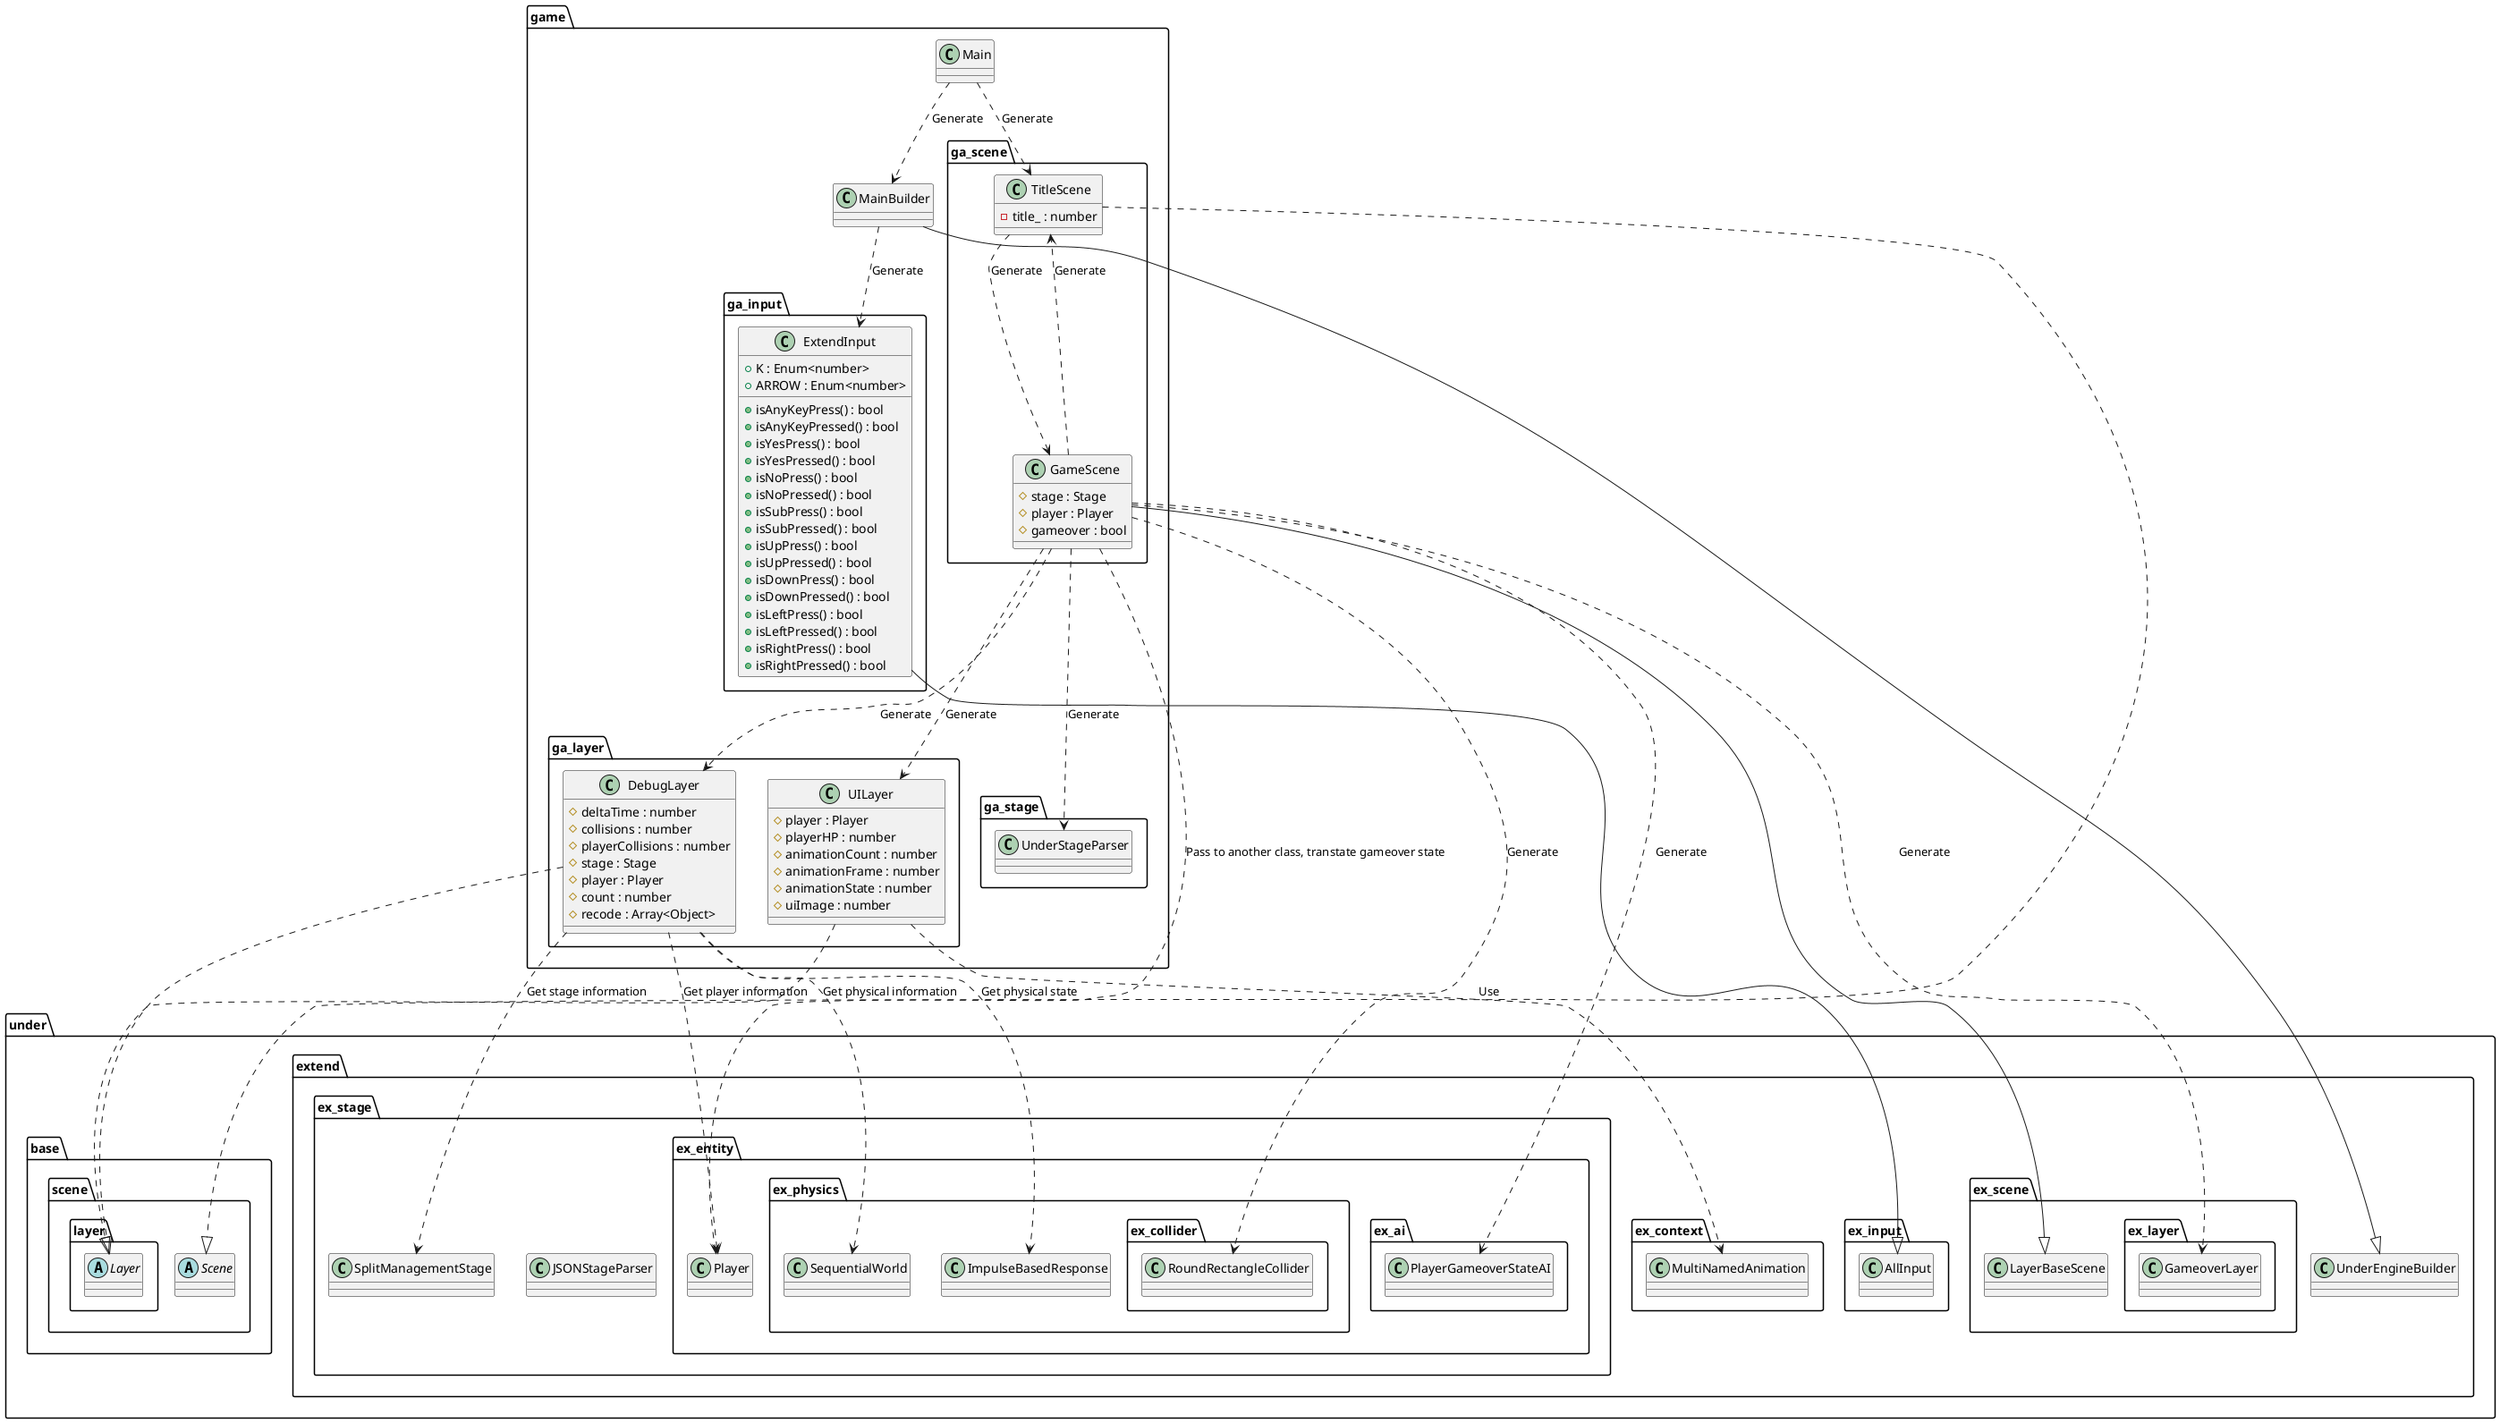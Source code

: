 @startuml GameBaseGame

package game {
    class Main
    class MainBuilder
    package ga_input {
        class ExtendInput {
            +K : Enum<number>
            +ARROW : Enum<number>
            +isAnyKeyPress() : bool
            +isAnyKeyPressed() : bool
            +isYesPress() : bool
            +isYesPressed() : bool
            +isNoPress() : bool
            +isNoPressed() : bool
            +isSubPress() : bool
            +isSubPressed() : bool
            +isUpPress() : bool
            +isUpPressed() : bool
            +isDownPress() : bool
            +isDownPressed() : bool
            +isLeftPress() : bool
            +isLeftPressed() : bool
            +isRightPress() : bool
            +isRightPressed() : bool
        }
    }
    package ga_layer {
        class DebugLayer {
            #deltaTime : number
            #collisions : number
            #playerCollisions : number
            #stage : Stage
            #player : Player
            #count : number
            #recode : Array<Object>
        }
        class UILayer {
            #player : Player
            #playerHP : number
            #animationCount : number
            #animationFrame : number
            #animationState : number
            #uiImage : number
        }
    }
    package ga_scene {
        class TitleScene {
            -title_ : number
        }
        class GameScene {
            #stage : Stage
            #player : Player
            #gameover : bool
        }
    }
}

package under {
    package base {
        package scene {
            abstract Scene
            package layer {
                abstract Layer
            }
        }
    }

    package extend {
        class UnderEngineBuilder
        package ex_context {
            class MultiNamedAnimation
        }
        package ex_scene {
            class LayerBaseScene
            package ex_layer {
                class GameoverLayer
            }
        }
        package ex_input {
            class AllInput
        }
        package ex_stage {
            class JSONStageParser
            class SplitManagementStage
            package ex_entity {
                class Player
                package ex_ai {
                    class PlayerGameoverStateAI

                }
                package ex_physics {
                    class SequentialWorld
                    class ImpulseBasedResponse
                    package ex_collider {
                        class RoundRectangleCollider
                    }
                }
            }
        }
    }
}

package game {
    package ga_stage {
        class UnderStageParser
    }
}


Main ..> MainBuilder : Generate
Main ..> TitleScene : Generate
MainBuilder ..> ExtendInput : Generate

TitleScene ..> GameScene : Generate
GameScene ..> UnderStageParser : Generate
GameScene ..> DebugLayer : Generate
GameScene ..> UILayer : Generate
GameScene ..> GameoverLayer : Generate
GameScene ..> Player : Pass to another class, transtate gameover state
GameScene ..> PlayerGameoverStateAI : Generate
GameScene ..> RoundRectangleCollider : Generate
GameScene ..> TitleScene : Generate

DebugLayer ..> Player : Get player information
DebugLayer ..> ImpulseBasedResponse : Get physical state
DebugLayer ..> SplitManagementStage : Get stage information
DebugLayer ..> SequentialWorld : Get physical information

UILayer ..> MultiNamedAnimation : Use

MainBuilder --|> UnderEngineBuilder
ExtendInput --|> AllInput
TitleScene ..|> Scene
GameScene --|> LayerBaseScene
DebugLayer ..|> Layer
UILayer ..|> Layer

@enduml
